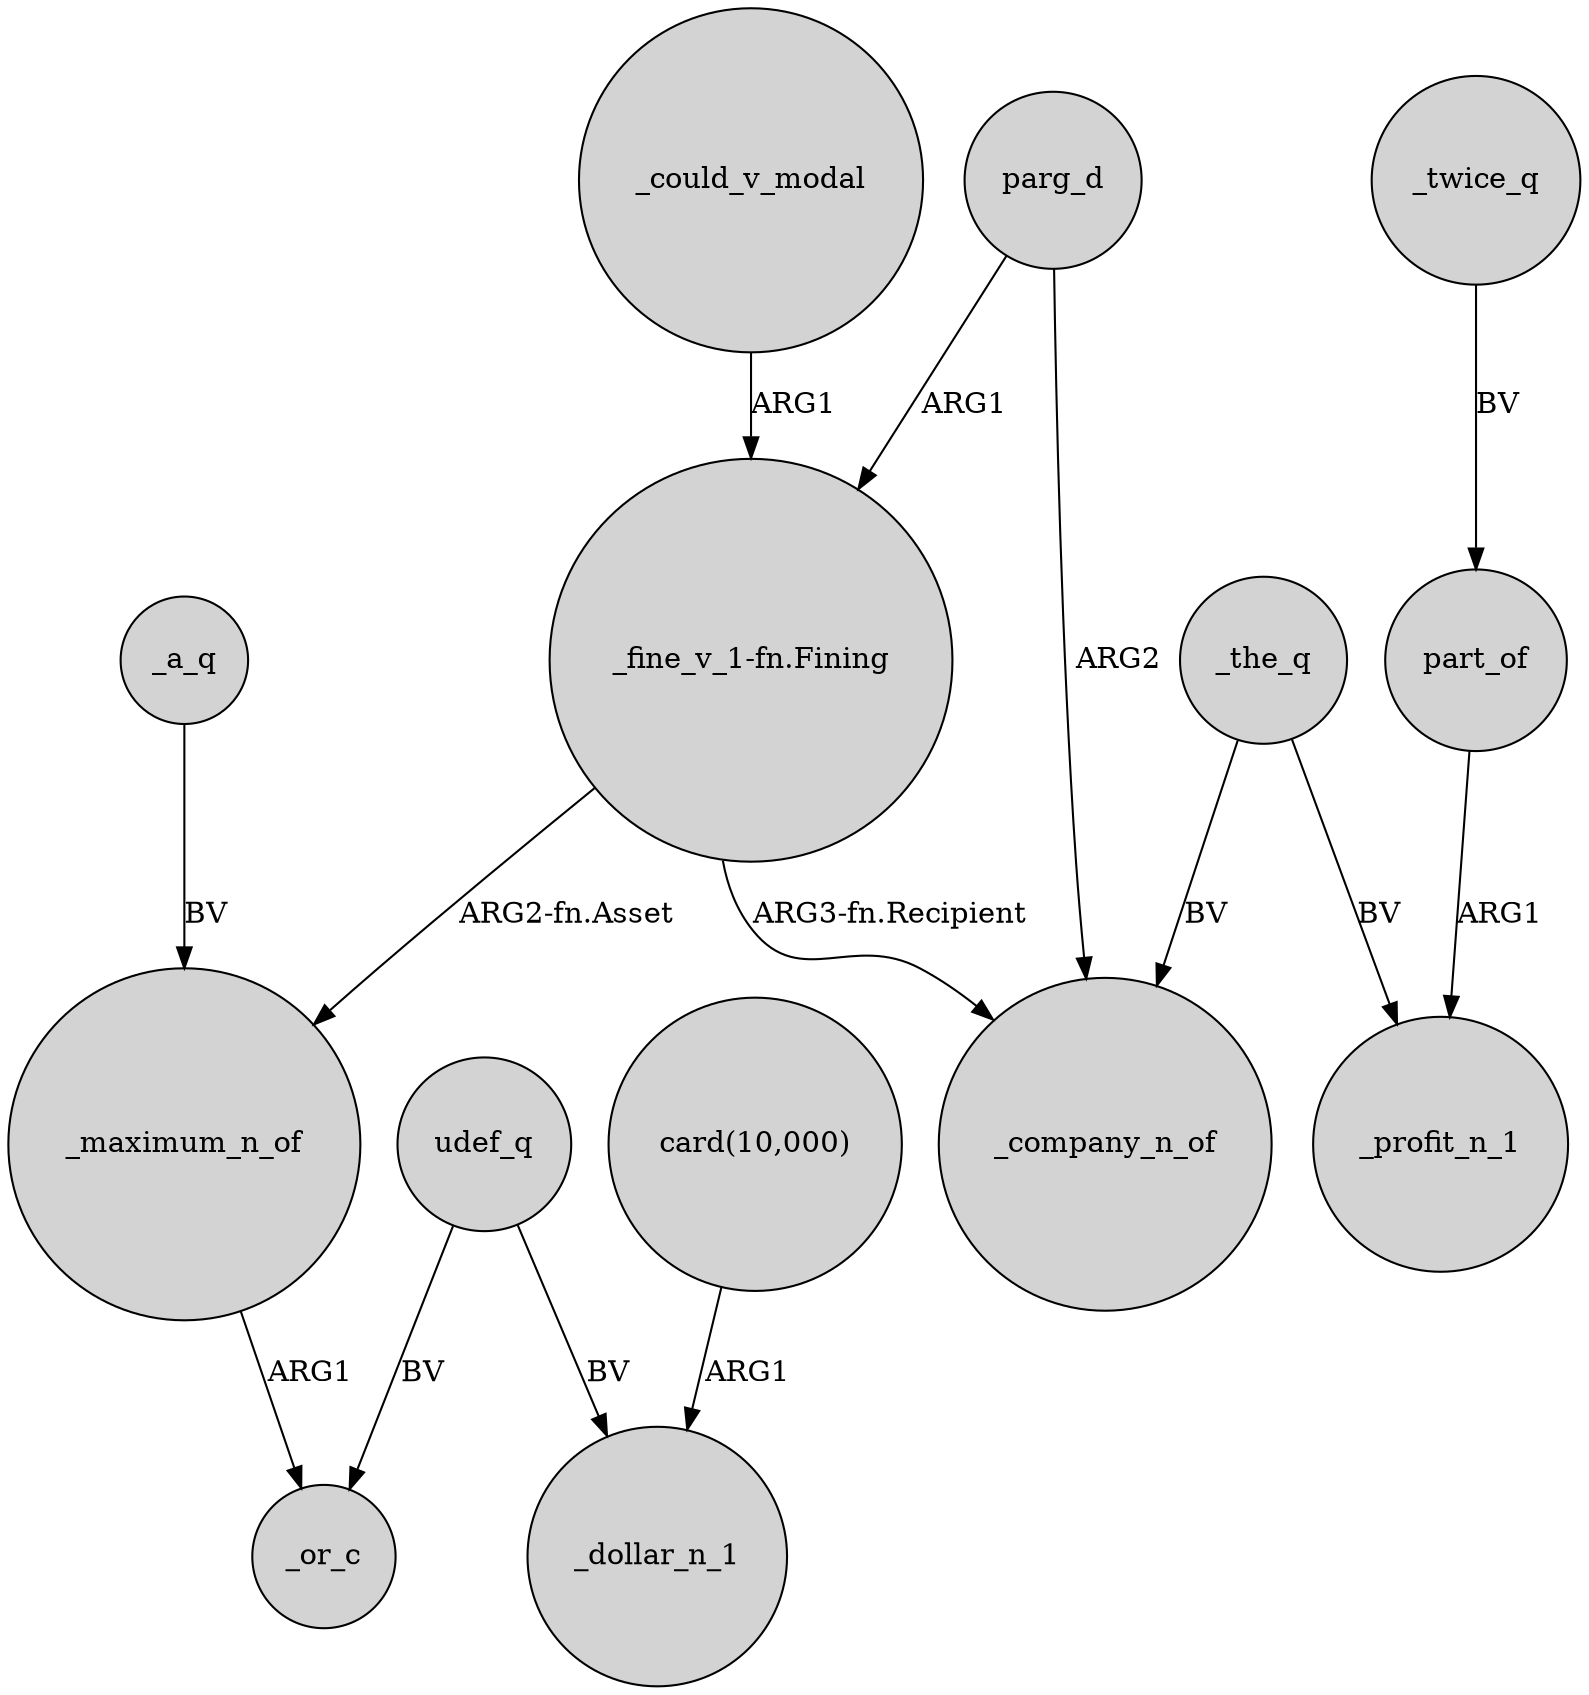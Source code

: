 digraph {
	node [shape=circle style=filled]
	_a_q -> _maximum_n_of [label=BV]
	_could_v_modal -> "_fine_v_1-fn.Fining" [label=ARG1]
	_the_q -> _profit_n_1 [label=BV]
	udef_q -> _or_c [label=BV]
	parg_d -> _company_n_of [label=ARG2]
	"card(10,000)" -> _dollar_n_1 [label=ARG1]
	"_fine_v_1-fn.Fining" -> _maximum_n_of [label="ARG2-fn.Asset"]
	parg_d -> "_fine_v_1-fn.Fining" [label=ARG1]
	_the_q -> _company_n_of [label=BV]
	_twice_q -> part_of [label=BV]
	_maximum_n_of -> _or_c [label=ARG1]
	part_of -> _profit_n_1 [label=ARG1]
	udef_q -> _dollar_n_1 [label=BV]
	"_fine_v_1-fn.Fining" -> _company_n_of [label="ARG3-fn.Recipient"]
}
